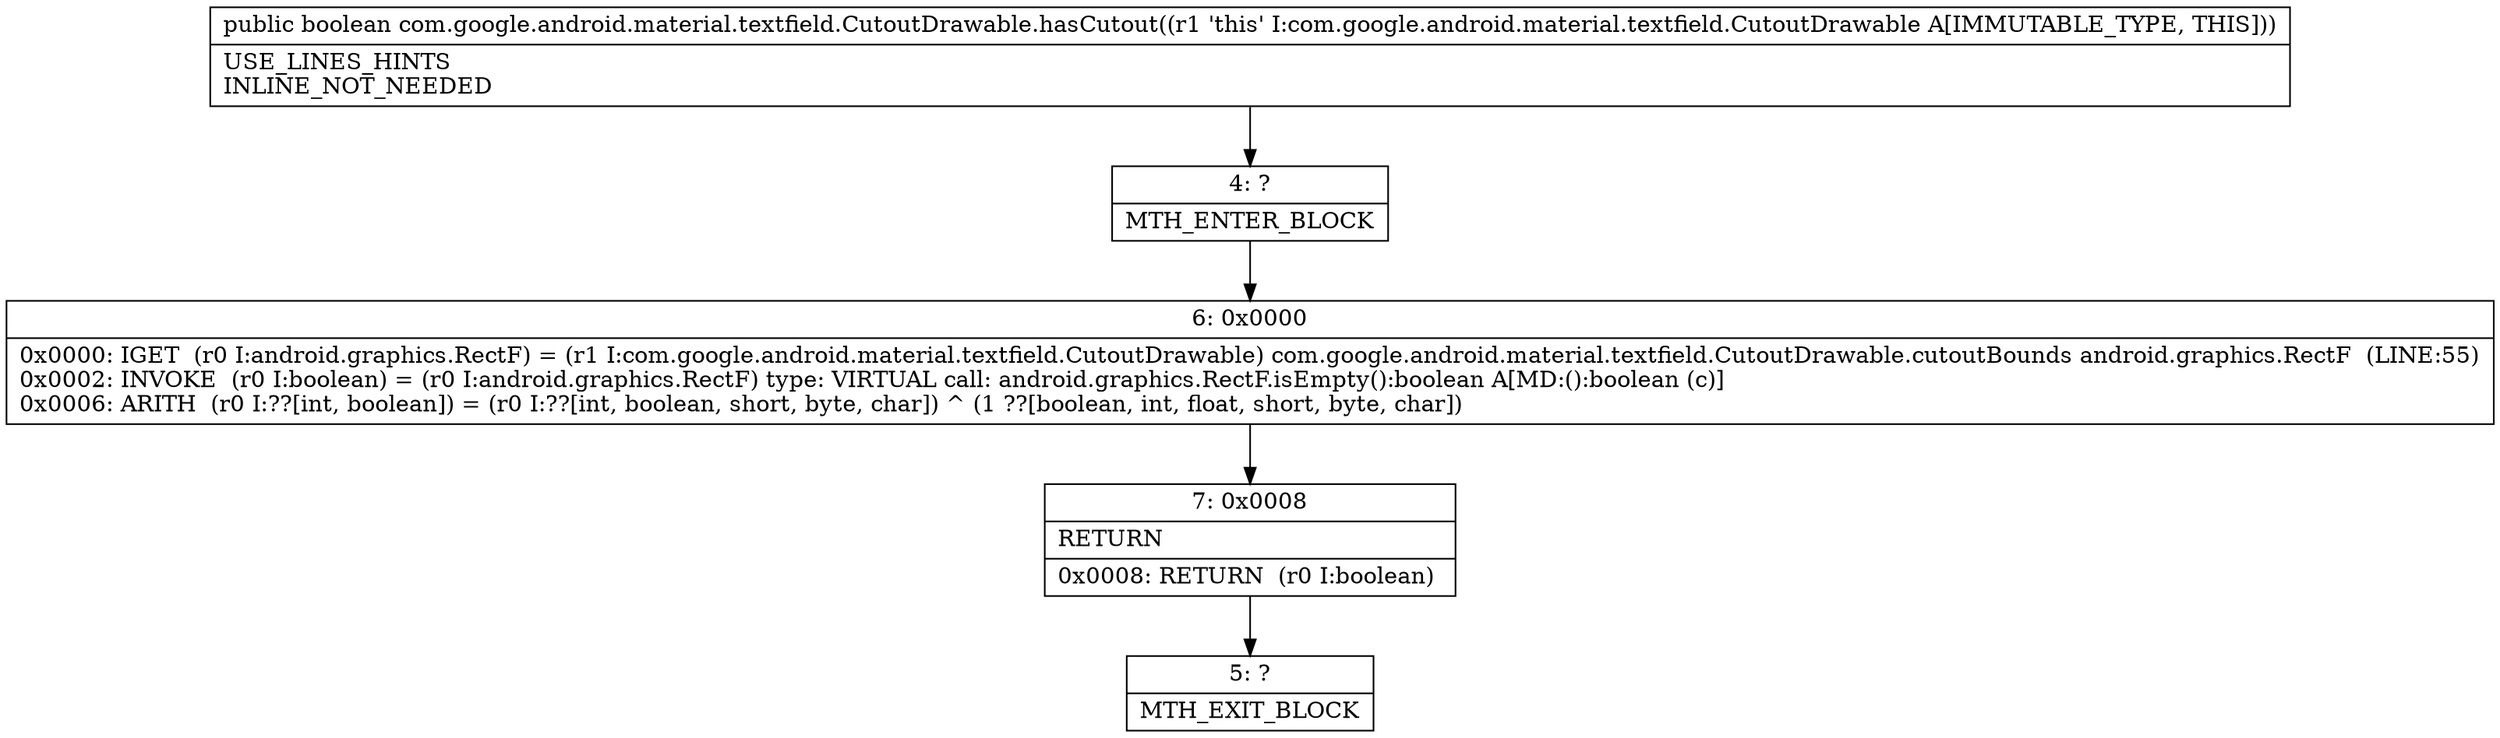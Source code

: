 digraph "CFG forcom.google.android.material.textfield.CutoutDrawable.hasCutout()Z" {
Node_4 [shape=record,label="{4\:\ ?|MTH_ENTER_BLOCK\l}"];
Node_6 [shape=record,label="{6\:\ 0x0000|0x0000: IGET  (r0 I:android.graphics.RectF) = (r1 I:com.google.android.material.textfield.CutoutDrawable) com.google.android.material.textfield.CutoutDrawable.cutoutBounds android.graphics.RectF  (LINE:55)\l0x0002: INVOKE  (r0 I:boolean) = (r0 I:android.graphics.RectF) type: VIRTUAL call: android.graphics.RectF.isEmpty():boolean A[MD:():boolean (c)]\l0x0006: ARITH  (r0 I:??[int, boolean]) = (r0 I:??[int, boolean, short, byte, char]) ^ (1 ??[boolean, int, float, short, byte, char]) \l}"];
Node_7 [shape=record,label="{7\:\ 0x0008|RETURN\l|0x0008: RETURN  (r0 I:boolean) \l}"];
Node_5 [shape=record,label="{5\:\ ?|MTH_EXIT_BLOCK\l}"];
MethodNode[shape=record,label="{public boolean com.google.android.material.textfield.CutoutDrawable.hasCutout((r1 'this' I:com.google.android.material.textfield.CutoutDrawable A[IMMUTABLE_TYPE, THIS]))  | USE_LINES_HINTS\lINLINE_NOT_NEEDED\l}"];
MethodNode -> Node_4;Node_4 -> Node_6;
Node_6 -> Node_7;
Node_7 -> Node_5;
}

